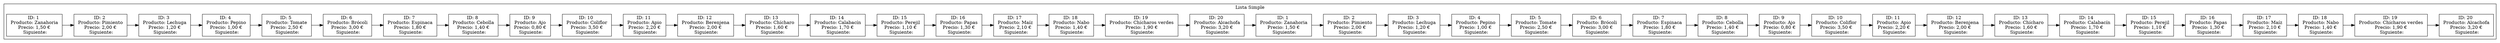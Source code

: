 digraph G {
    node [shape=record];
    rankdir=LR;
    subgraph cluster_0 {
        label = "Lista Simple";
        n0 [label = "{<data> ID: 1 \n Producto: Zanahoria \n Precio: 1,50 € \n Siguiente: }"];
        n1 [label = "{<data> ID: 2 \n Producto: Pimiento \n Precio: 2,00 € \n Siguiente: }"];
        n2 [label = "{<data> ID: 3 \n Producto: Lechuga \n Precio: 1,20 € \n Siguiente: }"];
        n3 [label = "{<data> ID: 4 \n Producto: Pepino \n Precio: 1,00 € \n Siguiente: }"];
        n4 [label = "{<data> ID: 5 \n Producto: Tomate \n Precio: 2,50 € \n Siguiente: }"];
        n5 [label = "{<data> ID: 6 \n Producto: Brócoli \n Precio: 3,00 € \n Siguiente: }"];
        n6 [label = "{<data> ID: 7 \n Producto: Espinaca \n Precio: 1,80 € \n Siguiente: }"];
        n7 [label = "{<data> ID: 8 \n Producto: Cebolla \n Precio: 1,40 € \n Siguiente: }"];
        n8 [label = "{<data> ID: 9 \n Producto: Ajo \n Precio: 0,80 € \n Siguiente: }"];
        n9 [label = "{<data> ID: 10 \n Producto: Coliflor \n Precio: 3,50 € \n Siguiente: }"];
        n10 [label = "{<data> ID: 11 \n Producto: Apio \n Precio: 2,20 € \n Siguiente: }"];
        n11 [label = "{<data> ID: 12 \n Producto: Berenjena \n Precio: 2,00 € \n Siguiente: }"];
        n12 [label = "{<data> ID: 13 \n Producto: Chícharo \n Precio: 1,60 € \n Siguiente: }"];
        n13 [label = "{<data> ID: 14 \n Producto: Calabacín \n Precio: 1,70 € \n Siguiente: }"];
        n14 [label = "{<data> ID: 15 \n Producto: Perejil \n Precio: 1,10 € \n Siguiente: }"];
        n15 [label = "{<data> ID: 16 \n Producto: Papas \n Precio: 1,30 € \n Siguiente: }"];
        n16 [label = "{<data> ID: 17 \n Producto: Maíz \n Precio: 2,10 € \n Siguiente: }"];
        n17 [label = "{<data> ID: 18 \n Producto: Nabo \n Precio: 1,40 € \n Siguiente: }"];
        n18 [label = "{<data> ID: 19 \n Producto: Chícharos verdes \n Precio: 1,90 € \n Siguiente: }"];
        n19 [label = "{<data> ID: 20 \n Producto: Alcachofa \n Precio: 3,20 € \n Siguiente: }"];
        n20 [label = "{<data> ID: 1 \n Producto: Zanahoria \n Precio: 1,50 € \n Siguiente: }"];
        n21 [label = "{<data> ID: 2 \n Producto: Pimiento \n Precio: 2,00 € \n Siguiente: }"];
        n22 [label = "{<data> ID: 3 \n Producto: Lechuga \n Precio: 1,20 € \n Siguiente: }"];
        n23 [label = "{<data> ID: 4 \n Producto: Pepino \n Precio: 1,00 € \n Siguiente: }"];
        n24 [label = "{<data> ID: 5 \n Producto: Tomate \n Precio: 2,50 € \n Siguiente: }"];
        n25 [label = "{<data> ID: 6 \n Producto: Brócoli \n Precio: 3,00 € \n Siguiente: }"];
        n26 [label = "{<data> ID: 7 \n Producto: Espinaca \n Precio: 1,80 € \n Siguiente: }"];
        n27 [label = "{<data> ID: 8 \n Producto: Cebolla \n Precio: 1,40 € \n Siguiente: }"];
        n28 [label = "{<data> ID: 9 \n Producto: Ajo \n Precio: 0,80 € \n Siguiente: }"];
        n29 [label = "{<data> ID: 10 \n Producto: Coliflor \n Precio: 3,50 € \n Siguiente: }"];
        n30 [label = "{<data> ID: 11 \n Producto: Apio \n Precio: 2,20 € \n Siguiente: }"];
        n31 [label = "{<data> ID: 12 \n Producto: Berenjena \n Precio: 2,00 € \n Siguiente: }"];
        n32 [label = "{<data> ID: 13 \n Producto: Chícharo \n Precio: 1,60 € \n Siguiente: }"];
        n33 [label = "{<data> ID: 14 \n Producto: Calabacín \n Precio: 1,70 € \n Siguiente: }"];
        n34 [label = "{<data> ID: 15 \n Producto: Perejil \n Precio: 1,10 € \n Siguiente: }"];
        n35 [label = "{<data> ID: 16 \n Producto: Papas \n Precio: 1,30 € \n Siguiente: }"];
        n36 [label = "{<data> ID: 17 \n Producto: Maíz \n Precio: 2,10 € \n Siguiente: }"];
        n37 [label = "{<data> ID: 18 \n Producto: Nabo \n Precio: 1,40 € \n Siguiente: }"];
        n38 [label = "{<data> ID: 19 \n Producto: Chícharos verdes \n Precio: 1,90 € \n Siguiente: }"];
        n39 [label = "{<data> ID: 20 \n Producto: Alcachofa \n Precio: 3,20 € \n Siguiente: }"];
        n0 -> n1;
        n1 -> n2;
        n2 -> n3;
        n3 -> n4;
        n4 -> n5;
        n5 -> n6;
        n6 -> n7;
        n7 -> n8;
        n8 -> n9;
        n9 -> n10;
        n10 -> n11;
        n11 -> n12;
        n12 -> n13;
        n13 -> n14;
        n14 -> n15;
        n15 -> n16;
        n16 -> n17;
        n17 -> n18;
        n18 -> n19;
        n19 -> n20;
        n20 -> n21;
        n21 -> n22;
        n22 -> n23;
        n23 -> n24;
        n24 -> n25;
        n25 -> n26;
        n26 -> n27;
        n27 -> n28;
        n28 -> n29;
        n29 -> n30;
        n30 -> n31;
        n31 -> n32;
        n32 -> n33;
        n33 -> n34;
        n34 -> n35;
        n35 -> n36;
        n36 -> n37;
        n37 -> n38;
        n38 -> n39;
    }
}
